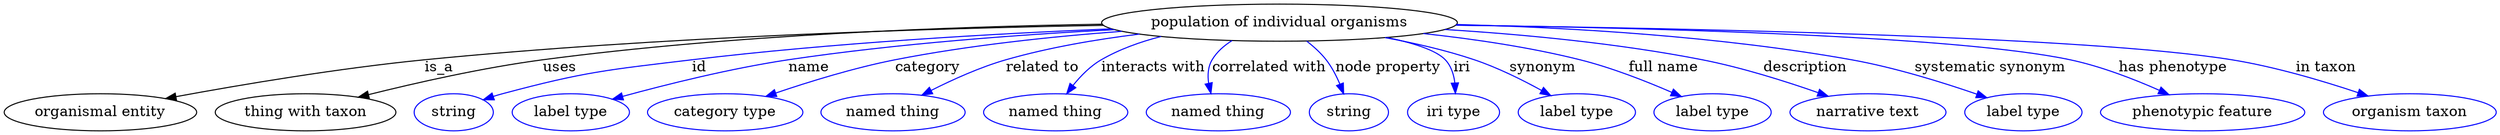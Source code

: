 digraph {
	graph [bb="0,0,1959.4,123"];
	node [label="\N"];
	"population of individual organisms"	 [height=0.5,
		label="population of individual organisms",
		pos="1004.8,105",
		width=3.7552];
	"organismal entity"	 [height=0.5,
		pos="72.794,18",
		width=2.022];
	"population of individual organisms" -> "organismal entity"	 [label=is_a,
		lp="341.79,61.5",
		pos="e,124.8,30.694 870.39,103.04 734.03,99.819 517.09,91.342 330.79,69 263.22,60.896 186.86,44.938 134.87,33.02"];
	"thing with taxon"	 [height=0.5,
		pos="232.79,18",
		width=1.9137];
	"population of individual organisms" -> "thing with taxon"	 [label=uses,
		lp="438.79,61.5",
		pos="e,276.19,32.011 875.13,99.866 731.72,93.666 509.93,82.385 426.79,69 378.5,61.225 324.81,46.631 286.17,35.039"];
	id	 [color=blue,
		height=0.5,
		label=string,
		pos="349.79,18",
		width=0.84854];
	"population of individual organisms" -> id	 [color=blue,
		label=id,
		lp="553.29,61.5",
		pos="e,373.57,29.715 876.27,99.254 784.42,94.083 658.09,84.797 547.79,69 476.78,58.829 458.02,58.183 389.79,36 387.53,35.265 385.23,34.441 \
382.92,33.562",
		style=solid];
	name	 [color=blue,
		height=0.5,
		label="label type",
		pos="443.79,18",
		width=1.2638];
	"population of individual organisms" -> name	 [color=blue,
		label=name,
		lp="645.29,61.5",
		pos="e,478.65,29.73 880.45,97.794 807.13,92.371 712.77,83.349 629.79,69 580.58,60.489 525.56,44.58 488.22,32.785",
		style=solid];
	category	 [color=blue,
		height=0.5,
		label="category type",
		pos="565.79,18",
		width=1.6249];
	"population of individual organisms" -> category	 [color=blue,
		label=category,
		lp="737.29,61.5",
		pos="e,601.07,32.495 887,96.066 833.66,90.582 770.08,82.03 713.79,69 678.35,60.796 639.5,47.226 610.51,36.146",
		style=solid];
	"related to"	 [color=blue,
		height=0.5,
		label="named thing",
		pos="697.79,18",
		width=1.5346];
	"population of individual organisms" -> "related to"	 [color=blue,
		label="related to",
		lp="824.79,61.5",
		pos="e,723.87,33.868 902.48,93.208 868.92,87.739 831.79,79.945 798.79,69 775.88,61.399 751.69,49.344 732.73,38.861",
		style=solid];
	"interacts with"	 [color=blue,
		height=0.5,
		label="named thing",
		pos="825.79,18",
		width=1.5346];
	"population of individual organisms" -> "interacts with"	 [color=blue,
		label="interacts with",
		lp="908.79,61.5",
		pos="e,837.9,36.013 922.63,90.64 905.07,85.457 887.18,78.45 871.79,69 861.37,62.6 851.91,53.138 844.32,44.097",
		style=solid];
	"correlated with"	 [color=blue,
		height=0.5,
		label="named thing",
		pos="953.79,18",
		width=1.5346];
	"population of individual organisms" -> "correlated with"	 [color=blue,
		label="correlated with",
		lp="994.79,61.5",
		pos="e,949.82,36.435 970.23,87.481 963.62,82.457 957.58,76.313 953.79,69 950.26,62.19 949.12,54.149 949.16,46.49",
		style=solid];
	"node property"	 [color=blue,
		height=0.5,
		label=string,
		pos="1057.8,18",
		width=0.84854];
	"population of individual organisms" -> "node property"	 [color=blue,
		label="node property",
		lp="1081.8,61.5",
		pos="e,1051.7,35.652 1022.3,86.787 1027.1,81.33 1031.9,75.153 1035.8,69 1040.4,61.561 1044.6,52.967 1048,44.978",
		style=solid];
	iri	 [color=blue,
		height=0.5,
		label="iri type",
		pos="1142.8,18",
		width=1.011];
	"population of individual organisms" -> iri	 [color=blue,
		label=iri,
		lp="1141.3,61.5",
		pos="e,1140.1,36.296 1074.4,89.507 1095.8,83.568 1115.9,76.425 1123.8,69 1130.3,62.93 1134.5,54.457 1137.4,46.159",
		style=solid];
	synonym	 [color=blue,
		height=0.5,
		label="label type",
		pos="1242.8,18",
		width=1.2638];
	"population of individual organisms" -> synonym	 [color=blue,
		label=synonym,
		lp="1209.3,61.5",
		pos="e,1219.3,33.486 1082.3,90.159 1105.1,84.696 1129.8,77.672 1151.8,69 1172.1,60.986 1193.5,49.198 1210.4,38.972",
		style=solid];
	"full name"	 [color=blue,
		height=0.5,
		label="label type",
		pos="1351.8,18",
		width=1.2638];
	"population of individual organisms" -> "full name"	 [color=blue,
		label="full name",
		lp="1304.3,61.5",
		pos="e,1324.7,32.736 1114.2,94.411 1154,88.937 1198.9,80.833 1238.8,69 1265.4,61.11 1293.9,48.233 1315.6,37.392",
		style=solid];
	description	 [color=blue,
		height=0.5,
		label="narrative text",
		pos="1472.8,18",
		width=1.6068];
	"population of individual organisms" -> description	 [color=blue,
		label=description,
		lp="1416.3,61.5",
		pos="e,1439.8,32.826 1131,98.519 1193,93.496 1268.5,84.625 1334.8,69 1367.7,61.255 1403.4,47.9 1430.3,36.799",
		style=solid];
	"systematic synonym"	 [color=blue,
		height=0.5,
		label="label type",
		pos="1593.8,18",
		width=1.2638];
	"population of individual organisms" -> "systematic synonym"	 [color=blue,
		label="systematic synonym",
		lp="1559.8,61.5",
		pos="e,1563.2,31.545 1131.1,98.499 1241.1,92.156 1392,81.632 1450.8,69 1486.5,61.326 1525.5,47.004 1553.7,35.487",
		style=solid];
	"has phenotype"	 [color=blue,
		height=0.5,
		label="phenotypic feature",
		pos="1733.8,18",
		width=2.1304];
	"population of individual organisms" -> "has phenotype"	 [color=blue,
		label="has phenotype",
		lp="1702.3,61.5",
		pos="e,1704.4,34.738 1139.2,102.78 1292.1,99.265 1532,90.445 1619.8,69 1646,62.591 1673.7,50.344 1695.2,39.458",
		style=solid];
	"in taxon"	 [color=blue,
		height=0.5,
		label="organism taxon",
		pos="1893.8,18",
		width=1.8234];
	"population of individual organisms" -> "in taxon"	 [color=blue,
		label="in taxon",
		lp="1821.3,61.5",
		pos="e,1858.7,33.269 1139.4,103.02 1320.7,99.56 1633.5,90.61 1745.8,69 1781.5,62.122 1820.4,48.492 1849.3,37.052",
		style=solid];
}
